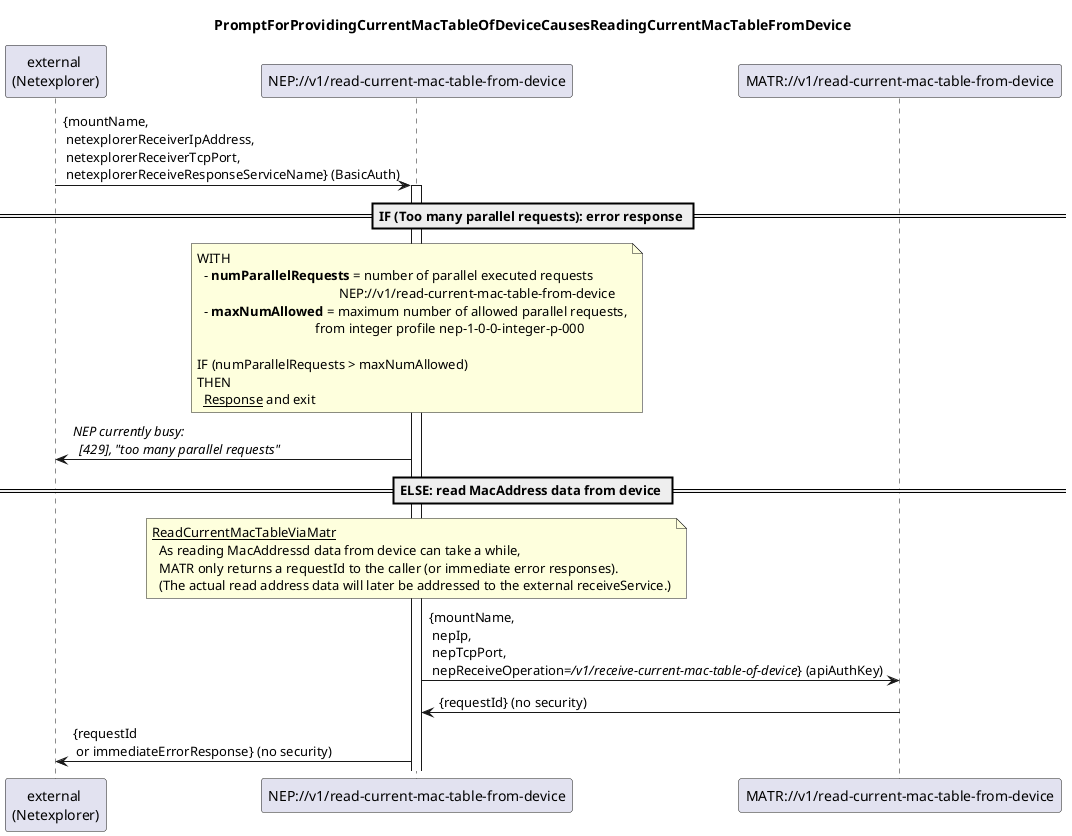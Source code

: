 @startuml 002_ReadCurrentMacTableFromDevice
skinparam responseMessageBelowArrow true

title PromptForProvidingCurrentMacTableOfDeviceCausesReadingCurrentMacTableFromDevice

participant "external \n(Netexplorer)" as external
participant "NEP://v1/read-current-mac-table-from-device" as nep
participant "MATR://v1/read-current-mac-table-from-device" as matr

external -> nep: {mountName, \n netexplorerReceiverIpAddress, \n netexplorerReceiverTcpPort, \n netexplorerReceiveResponseServiceName} (BasicAuth)
activate nep

== IF (Too many parallel requests): error response ==
note over nep
  WITH 
    - <b>numParallelRequests</b> = number of parallel executed requests 
                                            NEP://v1/read-current-mac-table-from-device
    - <b>maxNumAllowed</b> = maximum number of allowed parallel requests,
                                     from integer profile nep-1-0-0-integer-p-000

  IF (numParallelRequests > maxNumAllowed)
  THEN
    <u>Response</u> and exit
end note
nep -> external: <i>NEP currently busy:</i>\n<i>  [429], "too many parallel requests" </i>

'=============================================================================================================================
== ELSE: read MacAddress data from device ==

  note over nep
    <u>ReadCurrentMacTableViaMatr</u>
      As reading MacAddressd data from device can take a while,
      MATR only returns a requestId to the caller (or immediate error responses).
      (The actual read address data will later be addressed to the external receiveService.)
  end note
  nep -> matr: {mountName, \n nepIp, \n nepTcpPort, \n nepReceiveOperation=<i>/v1/receive-current-mac-table-of-device</i>} (apiAuthKey)
  matr -> nep: {requestId} (no security)
  nep -> external: {requestId \n or immediateErrorResponse} (no security)



@enduml